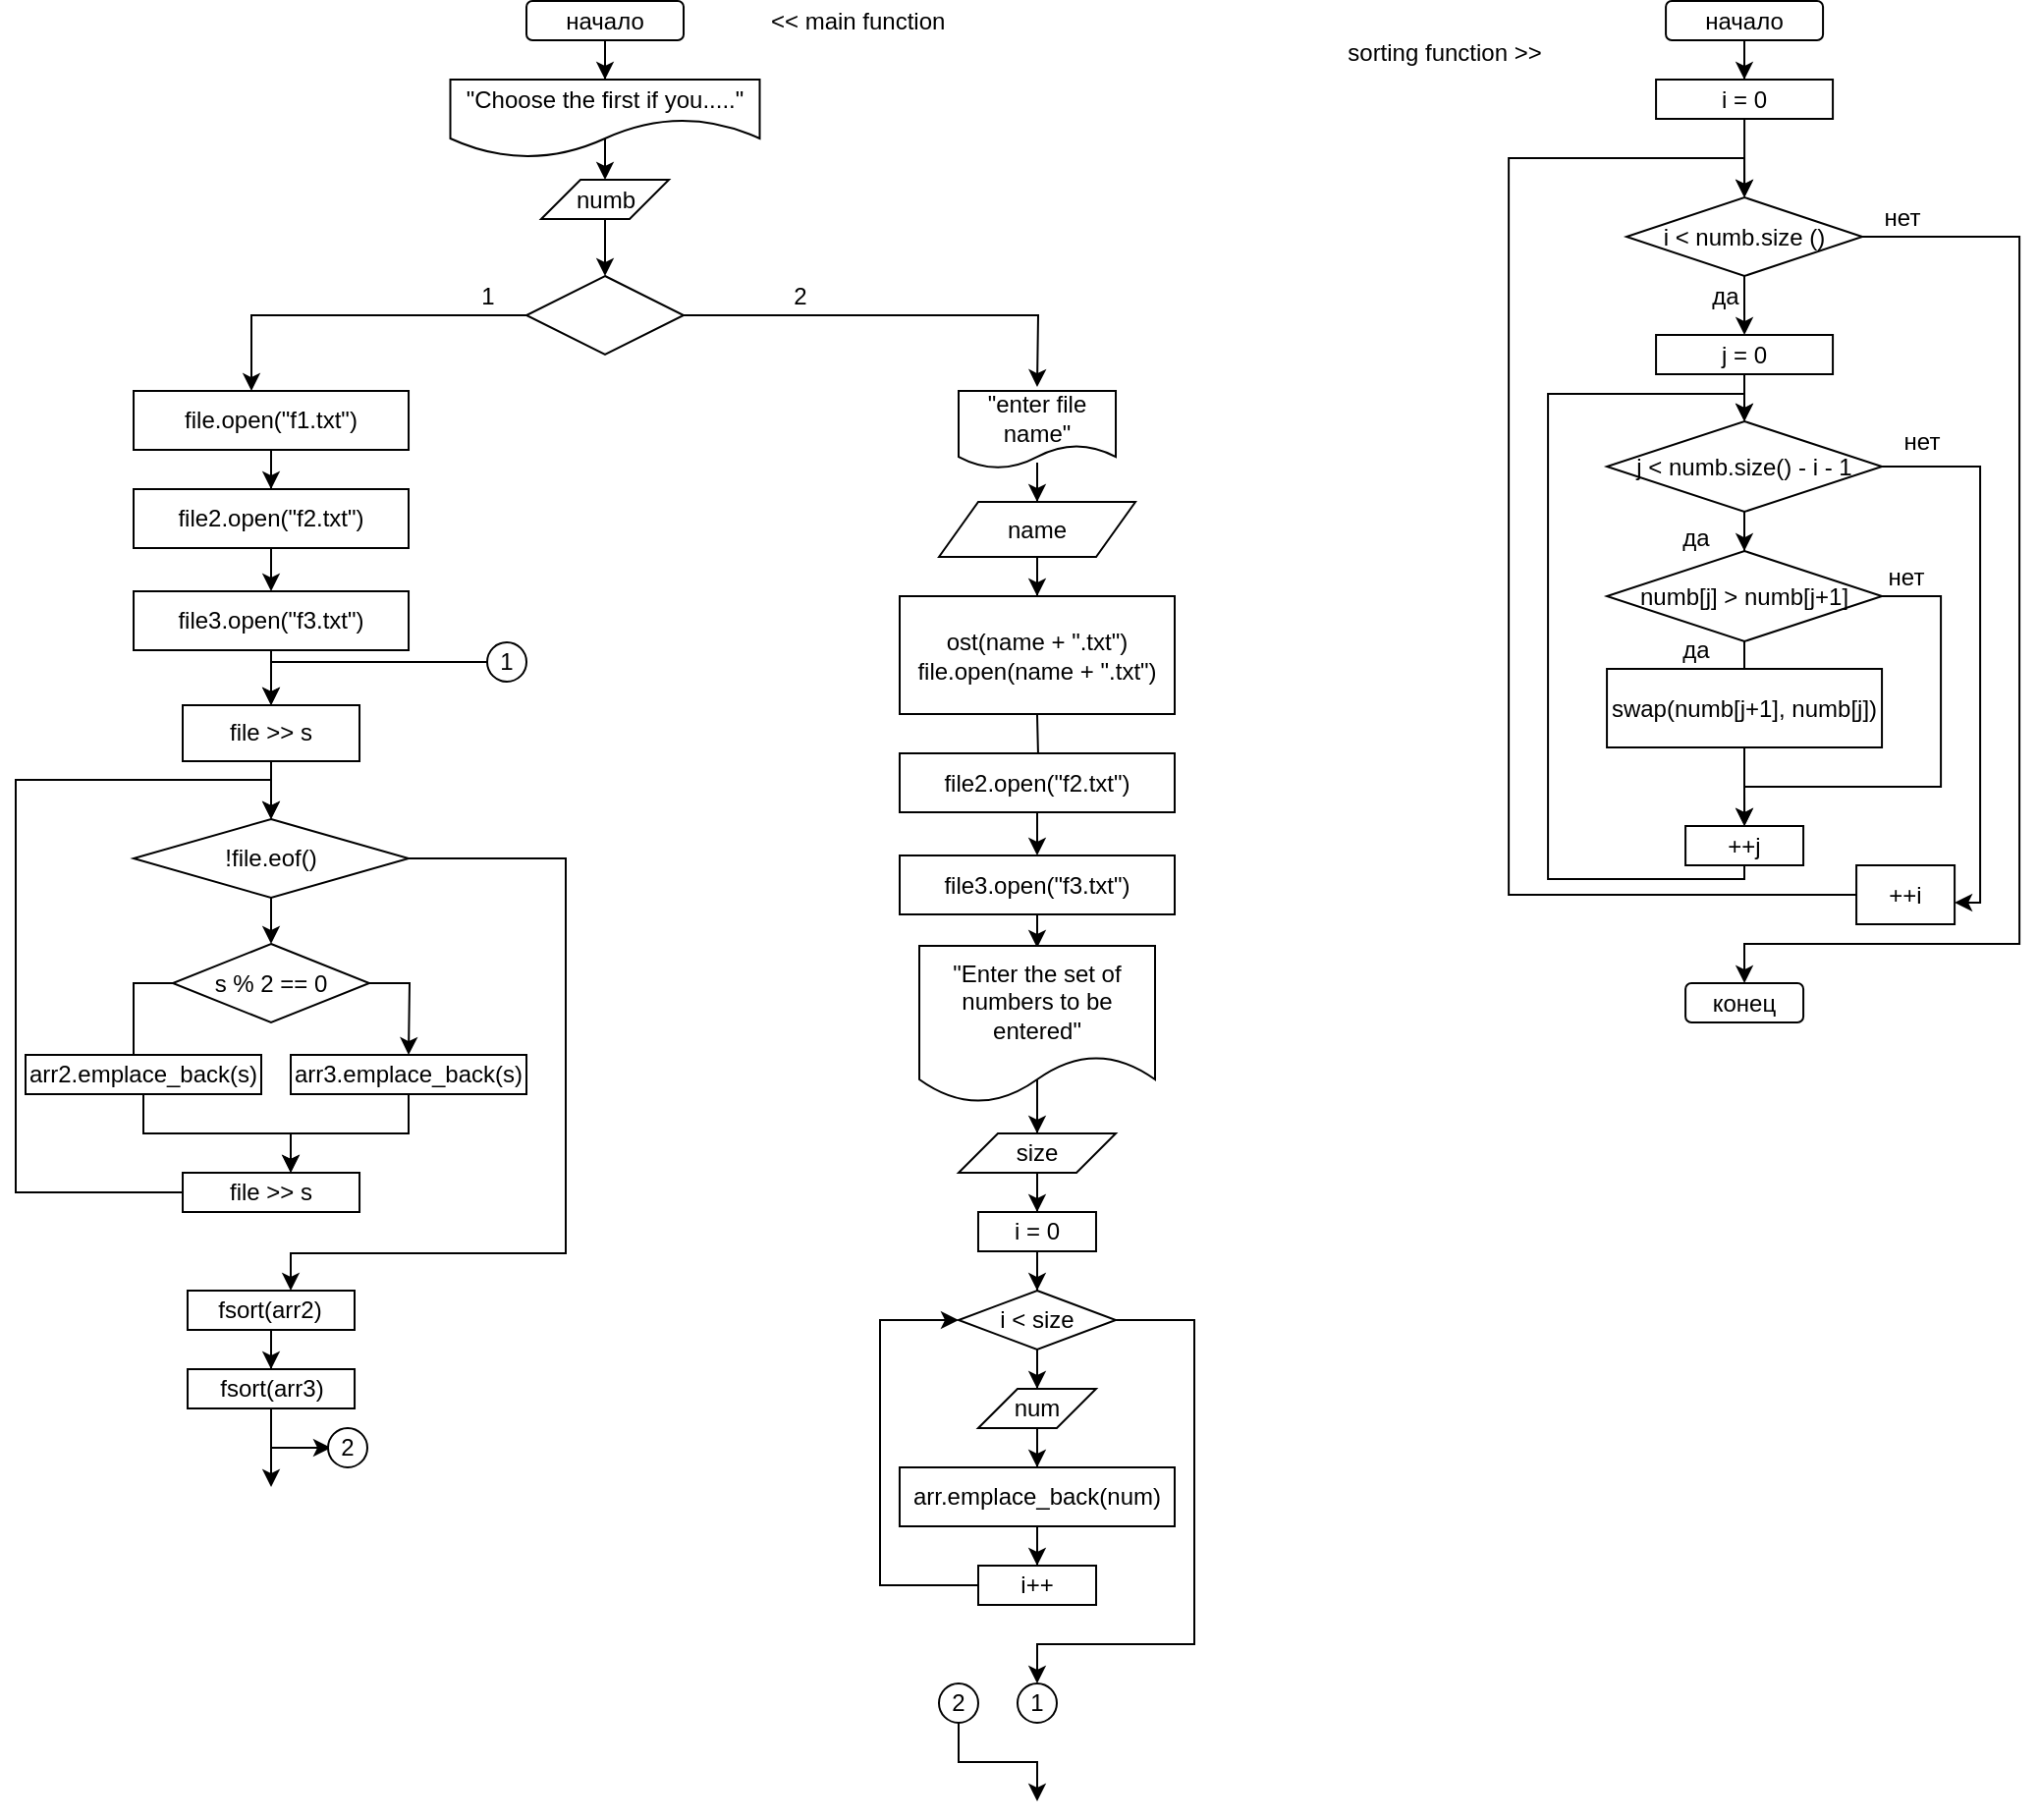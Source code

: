 <mxfile version="17.3.0" type="device"><diagram id="C5RBs43oDa-KdzZeNtuy" name="Page-1"><mxGraphModel dx="2126" dy="1016" grid="1" gridSize="20" guides="1" tooltips="1" connect="1" arrows="1" fold="1" page="1" pageScale="1" pageWidth="827" pageHeight="1169" math="0" shadow="0"><root><mxCell id="WIyWlLk6GJQsqaUBKTNV-0"/><mxCell id="WIyWlLk6GJQsqaUBKTNV-1" parent="WIyWlLk6GJQsqaUBKTNV-0"/><mxCell id="zUhGvFNywTjKuXfnofkF-5" value="" style="edgeStyle=orthogonalEdgeStyle;rounded=0;orthogonalLoop=1;jettySize=auto;html=1;entryX=0.5;entryY=0;entryDx=0;entryDy=0;" edge="1" parent="WIyWlLk6GJQsqaUBKTNV-1" source="WIyWlLk6GJQsqaUBKTNV-3" target="WG-GIoE7qXhuWjVk6lCx-2"><mxGeometry relative="1" as="geometry"/></mxCell><mxCell id="WIyWlLk6GJQsqaUBKTNV-3" value="&lt;font style=&quot;font-size: 12px&quot;&gt;начало&lt;/font&gt;" style="rounded=1;whiteSpace=wrap;html=1;fontSize=12;glass=0;strokeWidth=1;shadow=0;" parent="WIyWlLk6GJQsqaUBKTNV-1" vertex="1"><mxGeometry x="300.01" y="23.5" width="80" height="20" as="geometry"/></mxCell><mxCell id="zUhGvFNywTjKuXfnofkF-8" value="" style="edgeStyle=orthogonalEdgeStyle;rounded=0;orthogonalLoop=1;jettySize=auto;html=1;exitX=0.519;exitY=0.706;exitDx=0;exitDy=0;exitPerimeter=0;entryX=0.5;entryY=0;entryDx=0;entryDy=0;" edge="1" parent="WIyWlLk6GJQsqaUBKTNV-1" source="WG-GIoE7qXhuWjVk6lCx-2" target="zUhGvFNywTjKuXfnofkF-7"><mxGeometry relative="1" as="geometry"><mxPoint x="340" y="123.5" as="targetPoint"/></mxGeometry></mxCell><mxCell id="WG-GIoE7qXhuWjVk6lCx-2" value="&quot;Choose the first if you.....&quot;" style="shape=document;whiteSpace=wrap;html=1;boundedLbl=1;fontSize=12;size=0.5;" parent="WIyWlLk6GJQsqaUBKTNV-1" vertex="1"><mxGeometry x="261.25" y="63.5" width="157.5" height="40" as="geometry"/></mxCell><mxCell id="WG-GIoE7qXhuWjVk6lCx-10" value="" style="edgeStyle=orthogonalEdgeStyle;rounded=0;orthogonalLoop=1;jettySize=auto;html=1;fontSize=12;exitX=0.5;exitY=1;exitDx=0;exitDy=0;entryX=0.5;entryY=0;entryDx=0;entryDy=0;" parent="WIyWlLk6GJQsqaUBKTNV-1" source="zUhGvFNywTjKuXfnofkF-6" target="zUhGvFNywTjKuXfnofkF-34" edge="1"><mxGeometry relative="1" as="geometry"><mxPoint x="170" y="351" as="sourcePoint"/><mxPoint x="170" y="380" as="targetPoint"/><Array as="points"/></mxGeometry></mxCell><mxCell id="WG-GIoE7qXhuWjVk6lCx-46" value="" style="edgeStyle=orthogonalEdgeStyle;rounded=0;orthogonalLoop=1;jettySize=auto;html=1;fontSize=12;" parent="WIyWlLk6GJQsqaUBKTNV-1" source="WG-GIoE7qXhuWjVk6lCx-40" target="WG-GIoE7qXhuWjVk6lCx-45" edge="1"><mxGeometry relative="1" as="geometry"/></mxCell><mxCell id="WG-GIoE7qXhuWjVk6lCx-40" value="&lt;font style=&quot;font-size: 12px&quot;&gt;начало&lt;/font&gt;" style="rounded=1;whiteSpace=wrap;html=1;fontSize=12;glass=0;strokeWidth=1;shadow=0;" parent="WIyWlLk6GJQsqaUBKTNV-1" vertex="1"><mxGeometry x="880.04" y="23.5" width="80" height="20" as="geometry"/></mxCell><mxCell id="WG-GIoE7qXhuWjVk6lCx-48" value="" style="edgeStyle=orthogonalEdgeStyle;rounded=0;orthogonalLoop=1;jettySize=auto;html=1;fontSize=12;" parent="WIyWlLk6GJQsqaUBKTNV-1" source="WG-GIoE7qXhuWjVk6lCx-45" target="WG-GIoE7qXhuWjVk6lCx-47" edge="1"><mxGeometry relative="1" as="geometry"/></mxCell><mxCell id="WG-GIoE7qXhuWjVk6lCx-45" value="i = 0" style="whiteSpace=wrap;html=1;" parent="WIyWlLk6GJQsqaUBKTNV-1" vertex="1"><mxGeometry x="875.04" y="63.5" width="90" height="20" as="geometry"/></mxCell><mxCell id="WG-GIoE7qXhuWjVk6lCx-50" value="" style="edgeStyle=orthogonalEdgeStyle;rounded=0;orthogonalLoop=1;jettySize=auto;html=1;fontSize=12;entryX=0.5;entryY=0;entryDx=0;entryDy=0;" parent="WIyWlLk6GJQsqaUBKTNV-1" source="WG-GIoE7qXhuWjVk6lCx-47" target="WG-GIoE7qXhuWjVk6lCx-51" edge="1"><mxGeometry relative="1" as="geometry"><mxPoint x="920.04" y="243.5" as="targetPoint"/></mxGeometry></mxCell><mxCell id="WG-GIoE7qXhuWjVk6lCx-52" style="edgeStyle=orthogonalEdgeStyle;rounded=0;orthogonalLoop=1;jettySize=auto;html=1;fontSize=12;entryX=0.5;entryY=0;entryDx=0;entryDy=0;" parent="WIyWlLk6GJQsqaUBKTNV-1" source="WG-GIoE7qXhuWjVk6lCx-47" target="WG-GIoE7qXhuWjVk6lCx-53" edge="1"><mxGeometry relative="1" as="geometry"><mxPoint x="920.04" y="443.5" as="targetPoint"/><Array as="points"><mxPoint x="1060.04" y="143.5"/><mxPoint x="1060.04" y="503.5"/><mxPoint x="920.04" y="503.5"/></Array></mxGeometry></mxCell><mxCell id="WG-GIoE7qXhuWjVk6lCx-47" value="i &amp;lt; numb.size ()" style="rhombus;whiteSpace=wrap;html=1;" parent="WIyWlLk6GJQsqaUBKTNV-1" vertex="1"><mxGeometry x="860.04" y="123.5" width="120" height="40" as="geometry"/></mxCell><mxCell id="WG-GIoE7qXhuWjVk6lCx-55" value="" style="edgeStyle=orthogonalEdgeStyle;rounded=0;orthogonalLoop=1;jettySize=auto;html=1;fontSize=12;" parent="WIyWlLk6GJQsqaUBKTNV-1" source="WG-GIoE7qXhuWjVk6lCx-51" target="WG-GIoE7qXhuWjVk6lCx-54" edge="1"><mxGeometry relative="1" as="geometry"/></mxCell><mxCell id="WG-GIoE7qXhuWjVk6lCx-51" value="j = 0" style="whiteSpace=wrap;html=1;" parent="WIyWlLk6GJQsqaUBKTNV-1" vertex="1"><mxGeometry x="875.04" y="193.5" width="90" height="20" as="geometry"/></mxCell><mxCell id="WG-GIoE7qXhuWjVk6lCx-53" value="конец" style="rounded=1;whiteSpace=wrap;html=1;fontSize=12;" parent="WIyWlLk6GJQsqaUBKTNV-1" vertex="1"><mxGeometry x="890.04" y="523.5" width="60" height="20" as="geometry"/></mxCell><mxCell id="WG-GIoE7qXhuWjVk6lCx-57" value="" style="edgeStyle=orthogonalEdgeStyle;rounded=0;orthogonalLoop=1;jettySize=auto;html=1;fontSize=12;" parent="WIyWlLk6GJQsqaUBKTNV-1" source="WG-GIoE7qXhuWjVk6lCx-54" target="WG-GIoE7qXhuWjVk6lCx-56" edge="1"><mxGeometry relative="1" as="geometry"/></mxCell><mxCell id="WG-GIoE7qXhuWjVk6lCx-72" style="edgeStyle=orthogonalEdgeStyle;rounded=0;orthogonalLoop=1;jettySize=auto;html=1;exitX=1;exitY=0.5;exitDx=0;exitDy=0;fontSize=12;entryX=0.5;entryY=0;entryDx=0;entryDy=0;startArrow=none;" parent="WIyWlLk6GJQsqaUBKTNV-1" source="WG-GIoE7qXhuWjVk6lCx-73" target="WG-GIoE7qXhuWjVk6lCx-47" edge="1"><mxGeometry relative="1" as="geometry"><mxPoint x="820.04" y="183.5" as="targetPoint"/><Array as="points"><mxPoint x="800.04" y="103.5"/><mxPoint x="920.04" y="103.5"/></Array></mxGeometry></mxCell><mxCell id="WG-GIoE7qXhuWjVk6lCx-76" style="edgeStyle=orthogonalEdgeStyle;rounded=0;orthogonalLoop=1;jettySize=auto;html=1;exitX=1;exitY=0.5;exitDx=0;exitDy=0;fontSize=12;" parent="WIyWlLk6GJQsqaUBKTNV-1" source="WG-GIoE7qXhuWjVk6lCx-54" target="WG-GIoE7qXhuWjVk6lCx-73" edge="1"><mxGeometry relative="1" as="geometry"><mxPoint x="1040.04" y="483.5" as="targetPoint"/><Array as="points"><mxPoint x="1040.04" y="260.5"/><mxPoint x="1040.04" y="482.5"/></Array></mxGeometry></mxCell><mxCell id="WG-GIoE7qXhuWjVk6lCx-54" value="j &amp;lt; numb.size() - i - 1" style="rhombus;whiteSpace=wrap;html=1;" parent="WIyWlLk6GJQsqaUBKTNV-1" vertex="1"><mxGeometry x="850.04" y="237.5" width="140" height="46" as="geometry"/></mxCell><mxCell id="WG-GIoE7qXhuWjVk6lCx-59" value="" style="edgeStyle=orthogonalEdgeStyle;rounded=0;orthogonalLoop=1;jettySize=auto;html=1;fontSize=12;" parent="WIyWlLk6GJQsqaUBKTNV-1" source="WG-GIoE7qXhuWjVk6lCx-56" edge="1"><mxGeometry relative="1" as="geometry"><mxPoint x="920.04" y="363.5" as="targetPoint"/></mxGeometry></mxCell><mxCell id="WG-GIoE7qXhuWjVk6lCx-62" style="edgeStyle=orthogonalEdgeStyle;rounded=0;orthogonalLoop=1;jettySize=auto;html=1;fontSize=12;" parent="WIyWlLk6GJQsqaUBKTNV-1" source="WG-GIoE7qXhuWjVk6lCx-56" edge="1"><mxGeometry relative="1" as="geometry"><mxPoint x="920.04" y="443.5" as="targetPoint"/><Array as="points"><mxPoint x="1020.04" y="326.5"/><mxPoint x="1020.04" y="423.5"/><mxPoint x="920.04" y="423.5"/></Array></mxGeometry></mxCell><mxCell id="WG-GIoE7qXhuWjVk6lCx-56" value="numb[j] &amp;gt; numb[j+1]" style="rhombus;whiteSpace=wrap;html=1;" parent="WIyWlLk6GJQsqaUBKTNV-1" vertex="1"><mxGeometry x="850.04" y="303.5" width="140" height="46" as="geometry"/></mxCell><mxCell id="WG-GIoE7qXhuWjVk6lCx-61" value="" style="edgeStyle=orthogonalEdgeStyle;rounded=0;orthogonalLoop=1;jettySize=auto;html=1;fontSize=12;" parent="WIyWlLk6GJQsqaUBKTNV-1" source="WG-GIoE7qXhuWjVk6lCx-60" edge="1"><mxGeometry relative="1" as="geometry"><mxPoint x="920.04" y="443.5" as="targetPoint"/></mxGeometry></mxCell><mxCell id="WG-GIoE7qXhuWjVk6lCx-60" value="swap(numb[j+1], numb[j])" style="rounded=0;whiteSpace=wrap;html=1;fontSize=12;" parent="WIyWlLk6GJQsqaUBKTNV-1" vertex="1"><mxGeometry x="850.04" y="363.5" width="140" height="40" as="geometry"/></mxCell><mxCell id="WG-GIoE7qXhuWjVk6lCx-64" value="нет" style="text;html=1;align=center;verticalAlign=middle;resizable=0;points=[];autosize=1;strokeColor=none;fillColor=none;fontSize=12;" parent="WIyWlLk6GJQsqaUBKTNV-1" vertex="1"><mxGeometry x="982.04" y="306.5" width="40" height="20" as="geometry"/></mxCell><mxCell id="WG-GIoE7qXhuWjVk6lCx-65" value="нет" style="text;html=1;align=center;verticalAlign=middle;resizable=0;points=[];autosize=1;strokeColor=none;fillColor=none;fontSize=12;" parent="WIyWlLk6GJQsqaUBKTNV-1" vertex="1"><mxGeometry x="990.04" y="237.5" width="40" height="20" as="geometry"/></mxCell><mxCell id="WG-GIoE7qXhuWjVk6lCx-66" value="нет" style="text;html=1;align=center;verticalAlign=middle;resizable=0;points=[];autosize=1;strokeColor=none;fillColor=none;fontSize=12;" parent="WIyWlLk6GJQsqaUBKTNV-1" vertex="1"><mxGeometry x="980.04" y="123.5" width="40" height="20" as="geometry"/></mxCell><mxCell id="WG-GIoE7qXhuWjVk6lCx-67" value="да" style="text;html=1;align=center;verticalAlign=middle;resizable=0;points=[];autosize=1;strokeColor=none;fillColor=none;fontSize=12;" parent="WIyWlLk6GJQsqaUBKTNV-1" vertex="1"><mxGeometry x="875.04" y="343.5" width="40" height="20" as="geometry"/></mxCell><mxCell id="WG-GIoE7qXhuWjVk6lCx-68" value="да" style="text;html=1;align=center;verticalAlign=middle;resizable=0;points=[];autosize=1;strokeColor=none;fillColor=none;fontSize=12;" parent="WIyWlLk6GJQsqaUBKTNV-1" vertex="1"><mxGeometry x="875.04" y="286.5" width="40" height="20" as="geometry"/></mxCell><mxCell id="WG-GIoE7qXhuWjVk6lCx-69" value="да" style="text;html=1;align=center;verticalAlign=middle;resizable=0;points=[];autosize=1;strokeColor=none;fillColor=none;fontSize=12;" parent="WIyWlLk6GJQsqaUBKTNV-1" vertex="1"><mxGeometry x="890.04" y="163.5" width="40" height="20" as="geometry"/></mxCell><mxCell id="WG-GIoE7qXhuWjVk6lCx-71" style="edgeStyle=orthogonalEdgeStyle;rounded=0;orthogonalLoop=1;jettySize=auto;html=1;fontSize=12;entryX=0.5;entryY=0;entryDx=0;entryDy=0;" parent="WIyWlLk6GJQsqaUBKTNV-1" target="WG-GIoE7qXhuWjVk6lCx-54" edge="1"><mxGeometry relative="1" as="geometry"><mxPoint x="820.04" y="310.5" as="targetPoint"/><mxPoint x="920.04" y="450.5" as="sourcePoint"/><Array as="points"><mxPoint x="920.04" y="470.5"/><mxPoint x="820.04" y="470.5"/><mxPoint x="820.04" y="223.5"/><mxPoint x="920.04" y="223.5"/></Array></mxGeometry></mxCell><mxCell id="WG-GIoE7qXhuWjVk6lCx-70" value="++j" style="rounded=0;whiteSpace=wrap;html=1;fontSize=12;" parent="WIyWlLk6GJQsqaUBKTNV-1" vertex="1"><mxGeometry x="890.04" y="443.5" width="60" height="20" as="geometry"/></mxCell><mxCell id="WG-GIoE7qXhuWjVk6lCx-73" value="++i" style="rounded=0;whiteSpace=wrap;html=1;fontSize=12;" parent="WIyWlLk6GJQsqaUBKTNV-1" vertex="1"><mxGeometry x="977.04" y="463.5" width="50" height="30" as="geometry"/></mxCell><mxCell id="WG-GIoE7qXhuWjVk6lCx-77" value="sorting function &amp;gt;&amp;gt;" style="text;html=1;align=center;verticalAlign=middle;resizable=0;points=[];autosize=1;strokeColor=none;fillColor=none;fontSize=12;" parent="WIyWlLk6GJQsqaUBKTNV-1" vertex="1"><mxGeometry x="707" y="40" width="120" height="20" as="geometry"/></mxCell><mxCell id="WG-GIoE7qXhuWjVk6lCx-78" value="&amp;lt;&amp;lt; main function&amp;nbsp;" style="text;html=1;align=center;verticalAlign=middle;resizable=0;points=[];autosize=1;strokeColor=none;fillColor=none;fontSize=12;" parent="WIyWlLk6GJQsqaUBKTNV-1" vertex="1"><mxGeometry x="410" y="23.5" width="120" height="20" as="geometry"/></mxCell><mxCell id="zUhGvFNywTjKuXfnofkF-3" value="" style="edgeStyle=orthogonalEdgeStyle;rounded=0;orthogonalLoop=1;jettySize=auto;html=1;" edge="1" parent="WIyWlLk6GJQsqaUBKTNV-1" source="zUhGvFNywTjKuXfnofkF-1" target="zUhGvFNywTjKuXfnofkF-2"><mxGeometry relative="1" as="geometry"/></mxCell><mxCell id="zUhGvFNywTjKuXfnofkF-1" value="file.open(&quot;f1.txt&quot;)" style="rounded=0;whiteSpace=wrap;html=1;" vertex="1" parent="WIyWlLk6GJQsqaUBKTNV-1"><mxGeometry x="100.01" y="222" width="140" height="30" as="geometry"/></mxCell><mxCell id="zUhGvFNywTjKuXfnofkF-4" value="" style="edgeStyle=orthogonalEdgeStyle;rounded=0;orthogonalLoop=1;jettySize=auto;html=1;entryX=0.5;entryY=0;entryDx=0;entryDy=0;" edge="1" parent="WIyWlLk6GJQsqaUBKTNV-1" source="zUhGvFNywTjKuXfnofkF-2" target="zUhGvFNywTjKuXfnofkF-6"><mxGeometry relative="1" as="geometry"/></mxCell><mxCell id="zUhGvFNywTjKuXfnofkF-2" value="file2.open(&quot;f2.txt&quot;)" style="rounded=0;whiteSpace=wrap;html=1;" vertex="1" parent="WIyWlLk6GJQsqaUBKTNV-1"><mxGeometry x="100" y="272" width="140" height="30" as="geometry"/></mxCell><mxCell id="zUhGvFNywTjKuXfnofkF-6" value="file3.open(&quot;f3.txt&quot;)" style="rounded=0;whiteSpace=wrap;html=1;" vertex="1" parent="WIyWlLk6GJQsqaUBKTNV-1"><mxGeometry x="100.01" y="324" width="140" height="30" as="geometry"/></mxCell><mxCell id="zUhGvFNywTjKuXfnofkF-10" value="" style="edgeStyle=orthogonalEdgeStyle;rounded=0;orthogonalLoop=1;jettySize=auto;html=1;" edge="1" parent="WIyWlLk6GJQsqaUBKTNV-1" source="zUhGvFNywTjKuXfnofkF-7" target="zUhGvFNywTjKuXfnofkF-9"><mxGeometry relative="1" as="geometry"/></mxCell><mxCell id="zUhGvFNywTjKuXfnofkF-7" value="numb" style="shape=parallelogram;perimeter=parallelogramPerimeter;whiteSpace=wrap;html=1;fixedSize=1;" vertex="1" parent="WIyWlLk6GJQsqaUBKTNV-1"><mxGeometry x="307.51" y="114.5" width="65" height="20" as="geometry"/></mxCell><mxCell id="zUhGvFNywTjKuXfnofkF-12" style="edgeStyle=orthogonalEdgeStyle;rounded=0;orthogonalLoop=1;jettySize=auto;html=1;" edge="1" parent="WIyWlLk6GJQsqaUBKTNV-1" source="zUhGvFNywTjKuXfnofkF-9" target="zUhGvFNywTjKuXfnofkF-1"><mxGeometry relative="1" as="geometry"><mxPoint x="240" y="203.5" as="targetPoint"/><Array as="points"><mxPoint x="160" y="183"/></Array></mxGeometry></mxCell><mxCell id="zUhGvFNywTjKuXfnofkF-14" style="edgeStyle=orthogonalEdgeStyle;rounded=0;orthogonalLoop=1;jettySize=auto;html=1;" edge="1" parent="WIyWlLk6GJQsqaUBKTNV-1" source="zUhGvFNywTjKuXfnofkF-9"><mxGeometry relative="1" as="geometry"><mxPoint x="560" y="220" as="targetPoint"/></mxGeometry></mxCell><mxCell id="zUhGvFNywTjKuXfnofkF-9" value="" style="rhombus;whiteSpace=wrap;html=1;" vertex="1" parent="WIyWlLk6GJQsqaUBKTNV-1"><mxGeometry x="300" y="163.5" width="80" height="40" as="geometry"/></mxCell><mxCell id="zUhGvFNywTjKuXfnofkF-13" value="1" style="text;html=1;align=center;verticalAlign=middle;resizable=0;points=[];autosize=1;strokeColor=none;fillColor=none;" vertex="1" parent="WIyWlLk6GJQsqaUBKTNV-1"><mxGeometry x="260" y="163.5" width="40" height="20" as="geometry"/></mxCell><mxCell id="zUhGvFNywTjKuXfnofkF-15" value="2" style="text;html=1;align=center;verticalAlign=middle;resizable=0;points=[];autosize=1;strokeColor=none;fillColor=none;" vertex="1" parent="WIyWlLk6GJQsqaUBKTNV-1"><mxGeometry x="418.75" y="163.5" width="40" height="20" as="geometry"/></mxCell><mxCell id="zUhGvFNywTjKuXfnofkF-28" value="" style="edgeStyle=orthogonalEdgeStyle;rounded=0;orthogonalLoop=1;jettySize=auto;html=1;fontSize=12;exitX=0.5;exitY=1;exitDx=0;exitDy=0;" edge="1" parent="WIyWlLk6GJQsqaUBKTNV-1" source="zUhGvFNywTjKuXfnofkF-33"><mxGeometry relative="1" as="geometry"><mxPoint x="559.99" y="485.5" as="sourcePoint"/><mxPoint x="559.99" y="505.5" as="targetPoint"/></mxGeometry></mxCell><mxCell id="zUhGvFNywTjKuXfnofkF-29" value="" style="edgeStyle=orthogonalEdgeStyle;rounded=0;orthogonalLoop=1;jettySize=auto;html=1;" edge="1" parent="WIyWlLk6GJQsqaUBKTNV-1" target="zUhGvFNywTjKuXfnofkF-32"><mxGeometry relative="1" as="geometry"><mxPoint x="559.99" y="386.5" as="sourcePoint"/></mxGeometry></mxCell><mxCell id="zUhGvFNywTjKuXfnofkF-31" value="" style="edgeStyle=orthogonalEdgeStyle;rounded=0;orthogonalLoop=1;jettySize=auto;html=1;entryX=0.5;entryY=0;entryDx=0;entryDy=0;" edge="1" parent="WIyWlLk6GJQsqaUBKTNV-1" source="zUhGvFNywTjKuXfnofkF-32" target="zUhGvFNywTjKuXfnofkF-33"><mxGeometry relative="1" as="geometry"/></mxCell><mxCell id="zUhGvFNywTjKuXfnofkF-32" value="file2.open(&quot;f2.txt&quot;)" style="rounded=0;whiteSpace=wrap;html=1;" vertex="1" parent="WIyWlLk6GJQsqaUBKTNV-1"><mxGeometry x="489.99" y="406.5" width="140" height="30" as="geometry"/></mxCell><mxCell id="zUhGvFNywTjKuXfnofkF-33" value="file3.open(&quot;f3.txt&quot;)" style="rounded=0;whiteSpace=wrap;html=1;" vertex="1" parent="WIyWlLk6GJQsqaUBKTNV-1"><mxGeometry x="490" y="458.5" width="140" height="30" as="geometry"/></mxCell><mxCell id="zUhGvFNywTjKuXfnofkF-36" value="" style="edgeStyle=orthogonalEdgeStyle;rounded=0;orthogonalLoop=1;jettySize=auto;html=1;" edge="1" parent="WIyWlLk6GJQsqaUBKTNV-1" source="zUhGvFNywTjKuXfnofkF-34" target="zUhGvFNywTjKuXfnofkF-35"><mxGeometry relative="1" as="geometry"/></mxCell><mxCell id="zUhGvFNywTjKuXfnofkF-34" value="file &amp;gt;&amp;gt; s" style="rounded=0;whiteSpace=wrap;html=1;" vertex="1" parent="WIyWlLk6GJQsqaUBKTNV-1"><mxGeometry x="125" y="382" width="90.01" height="28.5" as="geometry"/></mxCell><mxCell id="zUhGvFNywTjKuXfnofkF-38" value="" style="edgeStyle=orthogonalEdgeStyle;rounded=0;orthogonalLoop=1;jettySize=auto;html=1;" edge="1" parent="WIyWlLk6GJQsqaUBKTNV-1" source="zUhGvFNywTjKuXfnofkF-35" target="zUhGvFNywTjKuXfnofkF-37"><mxGeometry relative="1" as="geometry"/></mxCell><mxCell id="zUhGvFNywTjKuXfnofkF-47" style="edgeStyle=orthogonalEdgeStyle;rounded=0;orthogonalLoop=1;jettySize=auto;html=1;exitX=1;exitY=0.5;exitDx=0;exitDy=0;" edge="1" parent="WIyWlLk6GJQsqaUBKTNV-1" source="zUhGvFNywTjKuXfnofkF-35"><mxGeometry relative="1" as="geometry"><mxPoint x="180" y="680" as="targetPoint"/><Array as="points"><mxPoint x="320" y="460"/><mxPoint x="320" y="661"/></Array></mxGeometry></mxCell><mxCell id="zUhGvFNywTjKuXfnofkF-35" value="!file.eof()" style="rhombus;whiteSpace=wrap;html=1;rounded=0;" vertex="1" parent="WIyWlLk6GJQsqaUBKTNV-1"><mxGeometry x="100" y="440" width="140" height="40" as="geometry"/></mxCell><mxCell id="zUhGvFNywTjKuXfnofkF-39" style="edgeStyle=orthogonalEdgeStyle;rounded=0;orthogonalLoop=1;jettySize=auto;html=1;" edge="1" parent="WIyWlLk6GJQsqaUBKTNV-1" source="zUhGvFNywTjKuXfnofkF-37"><mxGeometry relative="1" as="geometry"><mxPoint x="100" y="560" as="targetPoint"/></mxGeometry></mxCell><mxCell id="zUhGvFNywTjKuXfnofkF-40" style="edgeStyle=orthogonalEdgeStyle;rounded=0;orthogonalLoop=1;jettySize=auto;html=1;" edge="1" parent="WIyWlLk6GJQsqaUBKTNV-1" source="zUhGvFNywTjKuXfnofkF-37"><mxGeometry relative="1" as="geometry"><mxPoint x="240" y="560" as="targetPoint"/></mxGeometry></mxCell><mxCell id="zUhGvFNywTjKuXfnofkF-37" value="s % 2 == 0" style="rhombus;whiteSpace=wrap;html=1;rounded=0;" vertex="1" parent="WIyWlLk6GJQsqaUBKTNV-1"><mxGeometry x="120" y="503.5" width="100" height="40" as="geometry"/></mxCell><mxCell id="zUhGvFNywTjKuXfnofkF-43" style="edgeStyle=orthogonalEdgeStyle;rounded=0;orthogonalLoop=1;jettySize=auto;html=1;" edge="1" parent="WIyWlLk6GJQsqaUBKTNV-1" source="zUhGvFNywTjKuXfnofkF-41"><mxGeometry relative="1" as="geometry"><mxPoint x="180" y="620" as="targetPoint"/><Array as="points"><mxPoint x="105" y="600"/><mxPoint x="180" y="600"/><mxPoint x="180" y="620"/></Array></mxGeometry></mxCell><mxCell id="zUhGvFNywTjKuXfnofkF-41" value="arr2.emplace_back(s)" style="rounded=0;whiteSpace=wrap;html=1;" vertex="1" parent="WIyWlLk6GJQsqaUBKTNV-1"><mxGeometry x="45" y="560" width="120" height="20" as="geometry"/></mxCell><mxCell id="zUhGvFNywTjKuXfnofkF-44" style="edgeStyle=orthogonalEdgeStyle;rounded=0;orthogonalLoop=1;jettySize=auto;html=1;" edge="1" parent="WIyWlLk6GJQsqaUBKTNV-1" source="zUhGvFNywTjKuXfnofkF-42"><mxGeometry relative="1" as="geometry"><mxPoint x="180" y="620" as="targetPoint"/><Array as="points"><mxPoint x="240" y="600"/><mxPoint x="180" y="600"/><mxPoint x="180" y="620"/></Array></mxGeometry></mxCell><mxCell id="zUhGvFNywTjKuXfnofkF-42" value="arr3.emplace_back(s)" style="rounded=0;whiteSpace=wrap;html=1;" vertex="1" parent="WIyWlLk6GJQsqaUBKTNV-1"><mxGeometry x="180.01" y="560" width="120" height="20" as="geometry"/></mxCell><mxCell id="zUhGvFNywTjKuXfnofkF-46" style="edgeStyle=orthogonalEdgeStyle;rounded=0;orthogonalLoop=1;jettySize=auto;html=1;" edge="1" parent="WIyWlLk6GJQsqaUBKTNV-1" source="zUhGvFNywTjKuXfnofkF-45" target="zUhGvFNywTjKuXfnofkF-35"><mxGeometry relative="1" as="geometry"><Array as="points"><mxPoint x="40" y="630"/><mxPoint x="40" y="420"/><mxPoint x="170" y="420"/></Array></mxGeometry></mxCell><mxCell id="zUhGvFNywTjKuXfnofkF-45" value="file &amp;gt;&amp;gt; s" style="rounded=0;whiteSpace=wrap;html=1;" vertex="1" parent="WIyWlLk6GJQsqaUBKTNV-1"><mxGeometry x="125.01" y="620" width="90.01" height="20" as="geometry"/></mxCell><mxCell id="zUhGvFNywTjKuXfnofkF-50" value="" style="edgeStyle=orthogonalEdgeStyle;rounded=0;orthogonalLoop=1;jettySize=auto;html=1;" edge="1" parent="WIyWlLk6GJQsqaUBKTNV-1" source="zUhGvFNywTjKuXfnofkF-48" target="zUhGvFNywTjKuXfnofkF-49"><mxGeometry relative="1" as="geometry"/></mxCell><mxCell id="zUhGvFNywTjKuXfnofkF-48" value="fsort(arr2)" style="rounded=0;whiteSpace=wrap;html=1;" vertex="1" parent="WIyWlLk6GJQsqaUBKTNV-1"><mxGeometry x="127.49" y="680" width="85.01" height="20" as="geometry"/></mxCell><mxCell id="zUhGvFNywTjKuXfnofkF-61" style="edgeStyle=orthogonalEdgeStyle;rounded=0;orthogonalLoop=1;jettySize=auto;html=1;" edge="1" parent="WIyWlLk6GJQsqaUBKTNV-1" source="zUhGvFNywTjKuXfnofkF-49"><mxGeometry relative="1" as="geometry"><mxPoint x="170.015" y="780" as="targetPoint"/></mxGeometry></mxCell><mxCell id="zUhGvFNywTjKuXfnofkF-62" style="edgeStyle=orthogonalEdgeStyle;rounded=0;orthogonalLoop=1;jettySize=auto;html=1;" edge="1" parent="WIyWlLk6GJQsqaUBKTNV-1" source="zUhGvFNywTjKuXfnofkF-49"><mxGeometry relative="1" as="geometry"><mxPoint x="200" y="760" as="targetPoint"/></mxGeometry></mxCell><mxCell id="zUhGvFNywTjKuXfnofkF-49" value="fsort(arr3)" style="rounded=0;whiteSpace=wrap;html=1;" vertex="1" parent="WIyWlLk6GJQsqaUBKTNV-1"><mxGeometry x="127.51" y="720" width="85.01" height="20" as="geometry"/></mxCell><mxCell id="zUhGvFNywTjKuXfnofkF-53" value="" style="edgeStyle=orthogonalEdgeStyle;rounded=0;orthogonalLoop=1;jettySize=auto;html=1;" edge="1" parent="WIyWlLk6GJQsqaUBKTNV-1" source="zUhGvFNywTjKuXfnofkF-51" target="zUhGvFNywTjKuXfnofkF-52"><mxGeometry relative="1" as="geometry"/></mxCell><mxCell id="zUhGvFNywTjKuXfnofkF-51" value="&quot;enter file name&quot;" style="shape=document;whiteSpace=wrap;html=1;boundedLbl=1;" vertex="1" parent="WIyWlLk6GJQsqaUBKTNV-1"><mxGeometry x="520" y="222" width="80.01" height="39.5" as="geometry"/></mxCell><mxCell id="zUhGvFNywTjKuXfnofkF-56" value="" style="edgeStyle=orthogonalEdgeStyle;rounded=0;orthogonalLoop=1;jettySize=auto;html=1;" edge="1" parent="WIyWlLk6GJQsqaUBKTNV-1" source="zUhGvFNywTjKuXfnofkF-52" target="zUhGvFNywTjKuXfnofkF-54"><mxGeometry relative="1" as="geometry"/></mxCell><mxCell id="zUhGvFNywTjKuXfnofkF-52" value="name" style="shape=parallelogram;perimeter=parallelogramPerimeter;whiteSpace=wrap;html=1;fixedSize=1;" vertex="1" parent="WIyWlLk6GJQsqaUBKTNV-1"><mxGeometry x="510" y="278.5" width="100.01" height="28" as="geometry"/></mxCell><mxCell id="zUhGvFNywTjKuXfnofkF-54" value="&lt;div&gt;ost(name + &quot;.txt&quot;)&lt;/div&gt;&lt;div&gt;&lt;span&gt;file.open(name + &quot;.txt&quot;)&lt;/span&gt;&lt;/div&gt;" style="rounded=0;whiteSpace=wrap;html=1;" vertex="1" parent="WIyWlLk6GJQsqaUBKTNV-1"><mxGeometry x="490" y="326.5" width="140" height="60" as="geometry"/></mxCell><mxCell id="zUhGvFNywTjKuXfnofkF-60" value="" style="edgeStyle=orthogonalEdgeStyle;rounded=0;orthogonalLoop=1;jettySize=auto;html=1;exitX=0.5;exitY=0.849;exitDx=0;exitDy=0;exitPerimeter=0;" edge="1" parent="WIyWlLk6GJQsqaUBKTNV-1" source="zUhGvFNywTjKuXfnofkF-57" target="zUhGvFNywTjKuXfnofkF-58"><mxGeometry relative="1" as="geometry"><mxPoint x="560" y="580" as="sourcePoint"/></mxGeometry></mxCell><mxCell id="zUhGvFNywTjKuXfnofkF-57" value="&quot;Enter the set of numbers to be entered&quot;" style="shape=document;whiteSpace=wrap;html=1;boundedLbl=1;" vertex="1" parent="WIyWlLk6GJQsqaUBKTNV-1"><mxGeometry x="500" y="504.5" width="120" height="80" as="geometry"/></mxCell><mxCell id="zUhGvFNywTjKuXfnofkF-67" value="" style="edgeStyle=orthogonalEdgeStyle;rounded=0;orthogonalLoop=1;jettySize=auto;html=1;" edge="1" parent="WIyWlLk6GJQsqaUBKTNV-1" source="zUhGvFNywTjKuXfnofkF-58" target="zUhGvFNywTjKuXfnofkF-66"><mxGeometry relative="1" as="geometry"/></mxCell><mxCell id="zUhGvFNywTjKuXfnofkF-58" value="size" style="shape=parallelogram;perimeter=parallelogramPerimeter;whiteSpace=wrap;html=1;fixedSize=1;" vertex="1" parent="WIyWlLk6GJQsqaUBKTNV-1"><mxGeometry x="520" y="600" width="80" height="20" as="geometry"/></mxCell><mxCell id="zUhGvFNywTjKuXfnofkF-63" value="2" style="ellipse;whiteSpace=wrap;html=1;aspect=fixed;" vertex="1" parent="WIyWlLk6GJQsqaUBKTNV-1"><mxGeometry x="199" y="750" width="20" height="20" as="geometry"/></mxCell><mxCell id="zUhGvFNywTjKuXfnofkF-64" value="" style="endArrow=classic;html=1;rounded=0;entryX=0.5;entryY=0;entryDx=0;entryDy=0;" edge="1" parent="WIyWlLk6GJQsqaUBKTNV-1" target="zUhGvFNywTjKuXfnofkF-34"><mxGeometry width="50" height="50" relative="1" as="geometry"><mxPoint x="280" y="360" as="sourcePoint"/><mxPoint x="290" y="340" as="targetPoint"/><Array as="points"><mxPoint x="170" y="360"/></Array></mxGeometry></mxCell><mxCell id="zUhGvFNywTjKuXfnofkF-65" value="1" style="ellipse;whiteSpace=wrap;html=1;aspect=fixed;" vertex="1" parent="WIyWlLk6GJQsqaUBKTNV-1"><mxGeometry x="280.01" y="350" width="20" height="20" as="geometry"/></mxCell><mxCell id="zUhGvFNywTjKuXfnofkF-69" value="" style="edgeStyle=orthogonalEdgeStyle;rounded=0;orthogonalLoop=1;jettySize=auto;html=1;" edge="1" parent="WIyWlLk6GJQsqaUBKTNV-1" source="zUhGvFNywTjKuXfnofkF-66" target="zUhGvFNywTjKuXfnofkF-68"><mxGeometry relative="1" as="geometry"/></mxCell><mxCell id="zUhGvFNywTjKuXfnofkF-66" value="i = 0" style="whiteSpace=wrap;html=1;" vertex="1" parent="WIyWlLk6GJQsqaUBKTNV-1"><mxGeometry x="529.99" y="640" width="60" height="20" as="geometry"/></mxCell><mxCell id="zUhGvFNywTjKuXfnofkF-71" value="" style="edgeStyle=orthogonalEdgeStyle;rounded=0;orthogonalLoop=1;jettySize=auto;html=1;" edge="1" parent="WIyWlLk6GJQsqaUBKTNV-1" source="zUhGvFNywTjKuXfnofkF-68" target="zUhGvFNywTjKuXfnofkF-70"><mxGeometry relative="1" as="geometry"/></mxCell><mxCell id="zUhGvFNywTjKuXfnofkF-77" style="edgeStyle=orthogonalEdgeStyle;rounded=0;orthogonalLoop=1;jettySize=auto;html=1;" edge="1" parent="WIyWlLk6GJQsqaUBKTNV-1" source="zUhGvFNywTjKuXfnofkF-68"><mxGeometry relative="1" as="geometry"><mxPoint x="560" y="880" as="targetPoint"/><Array as="points"><mxPoint x="640" y="695"/><mxPoint x="640" y="860"/><mxPoint x="560" y="860"/></Array></mxGeometry></mxCell><mxCell id="zUhGvFNywTjKuXfnofkF-68" value="i &amp;lt; size" style="rhombus;whiteSpace=wrap;html=1;" vertex="1" parent="WIyWlLk6GJQsqaUBKTNV-1"><mxGeometry x="519.99" y="680" width="80" height="30" as="geometry"/></mxCell><mxCell id="zUhGvFNywTjKuXfnofkF-73" value="" style="edgeStyle=orthogonalEdgeStyle;rounded=0;orthogonalLoop=1;jettySize=auto;html=1;" edge="1" parent="WIyWlLk6GJQsqaUBKTNV-1" source="zUhGvFNywTjKuXfnofkF-70" target="zUhGvFNywTjKuXfnofkF-72"><mxGeometry relative="1" as="geometry"/></mxCell><mxCell id="zUhGvFNywTjKuXfnofkF-70" value="num" style="shape=parallelogram;perimeter=parallelogramPerimeter;whiteSpace=wrap;html=1;fixedSize=1;" vertex="1" parent="WIyWlLk6GJQsqaUBKTNV-1"><mxGeometry x="529.99" y="730" width="59.99" height="20" as="geometry"/></mxCell><mxCell id="zUhGvFNywTjKuXfnofkF-75" value="" style="edgeStyle=orthogonalEdgeStyle;rounded=0;orthogonalLoop=1;jettySize=auto;html=1;" edge="1" parent="WIyWlLk6GJQsqaUBKTNV-1" source="zUhGvFNywTjKuXfnofkF-72" target="zUhGvFNywTjKuXfnofkF-74"><mxGeometry relative="1" as="geometry"/></mxCell><mxCell id="zUhGvFNywTjKuXfnofkF-72" value="arr.emplace_back(num)" style="whiteSpace=wrap;html=1;" vertex="1" parent="WIyWlLk6GJQsqaUBKTNV-1"><mxGeometry x="489.98" y="770" width="140.01" height="30" as="geometry"/></mxCell><mxCell id="zUhGvFNywTjKuXfnofkF-76" style="edgeStyle=orthogonalEdgeStyle;rounded=0;orthogonalLoop=1;jettySize=auto;html=1;entryX=0;entryY=0.5;entryDx=0;entryDy=0;" edge="1" parent="WIyWlLk6GJQsqaUBKTNV-1" source="zUhGvFNywTjKuXfnofkF-74" target="zUhGvFNywTjKuXfnofkF-68"><mxGeometry relative="1" as="geometry"><mxPoint x="460" y="700" as="targetPoint"/><Array as="points"><mxPoint x="480" y="830"/><mxPoint x="480" y="695"/></Array></mxGeometry></mxCell><mxCell id="zUhGvFNywTjKuXfnofkF-74" value="i++" style="whiteSpace=wrap;html=1;" vertex="1" parent="WIyWlLk6GJQsqaUBKTNV-1"><mxGeometry x="530" y="820" width="60.01" height="20" as="geometry"/></mxCell><mxCell id="zUhGvFNywTjKuXfnofkF-78" value="1" style="ellipse;whiteSpace=wrap;html=1;aspect=fixed;" vertex="1" parent="WIyWlLk6GJQsqaUBKTNV-1"><mxGeometry x="549.99" y="880" width="20" height="20" as="geometry"/></mxCell><mxCell id="zUhGvFNywTjKuXfnofkF-80" style="edgeStyle=orthogonalEdgeStyle;rounded=0;orthogonalLoop=1;jettySize=auto;html=1;" edge="1" parent="WIyWlLk6GJQsqaUBKTNV-1" source="zUhGvFNywTjKuXfnofkF-79"><mxGeometry relative="1" as="geometry"><mxPoint x="560" y="940" as="targetPoint"/><Array as="points"><mxPoint x="520" y="920"/><mxPoint x="560" y="920"/></Array></mxGeometry></mxCell><mxCell id="zUhGvFNywTjKuXfnofkF-79" value="2" style="ellipse;whiteSpace=wrap;html=1;aspect=fixed;" vertex="1" parent="WIyWlLk6GJQsqaUBKTNV-1"><mxGeometry x="510" y="880" width="20" height="20" as="geometry"/></mxCell></root></mxGraphModel></diagram></mxfile>